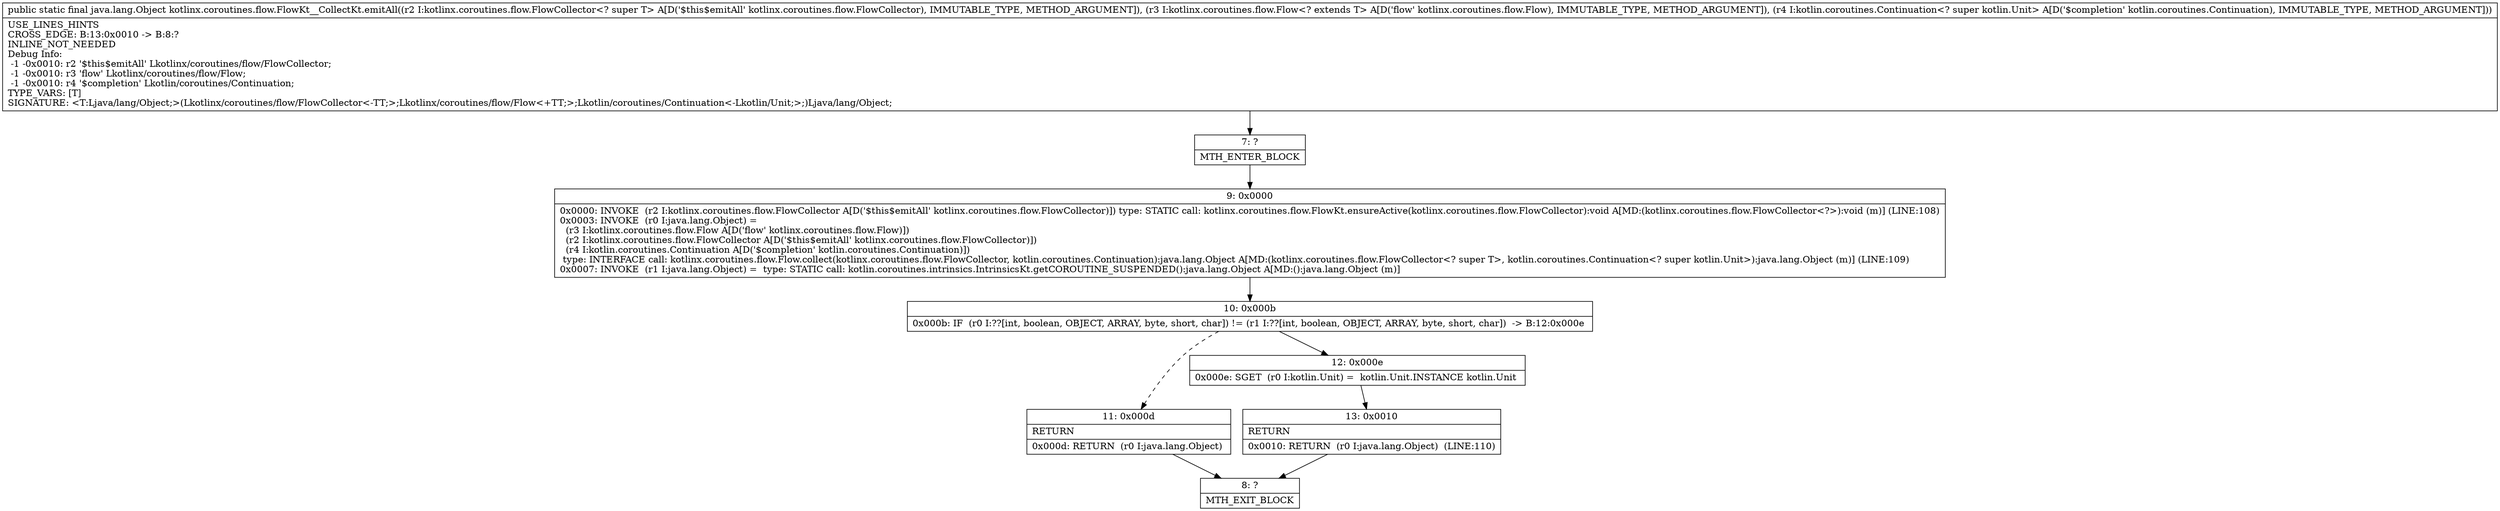 digraph "CFG forkotlinx.coroutines.flow.FlowKt__CollectKt.emitAll(Lkotlinx\/coroutines\/flow\/FlowCollector;Lkotlinx\/coroutines\/flow\/Flow;Lkotlin\/coroutines\/Continuation;)Ljava\/lang\/Object;" {
Node_7 [shape=record,label="{7\:\ ?|MTH_ENTER_BLOCK\l}"];
Node_9 [shape=record,label="{9\:\ 0x0000|0x0000: INVOKE  (r2 I:kotlinx.coroutines.flow.FlowCollector A[D('$this$emitAll' kotlinx.coroutines.flow.FlowCollector)]) type: STATIC call: kotlinx.coroutines.flow.FlowKt.ensureActive(kotlinx.coroutines.flow.FlowCollector):void A[MD:(kotlinx.coroutines.flow.FlowCollector\<?\>):void (m)] (LINE:108)\l0x0003: INVOKE  (r0 I:java.lang.Object) = \l  (r3 I:kotlinx.coroutines.flow.Flow A[D('flow' kotlinx.coroutines.flow.Flow)])\l  (r2 I:kotlinx.coroutines.flow.FlowCollector A[D('$this$emitAll' kotlinx.coroutines.flow.FlowCollector)])\l  (r4 I:kotlin.coroutines.Continuation A[D('$completion' kotlin.coroutines.Continuation)])\l type: INTERFACE call: kotlinx.coroutines.flow.Flow.collect(kotlinx.coroutines.flow.FlowCollector, kotlin.coroutines.Continuation):java.lang.Object A[MD:(kotlinx.coroutines.flow.FlowCollector\<? super T\>, kotlin.coroutines.Continuation\<? super kotlin.Unit\>):java.lang.Object (m)] (LINE:109)\l0x0007: INVOKE  (r1 I:java.lang.Object) =  type: STATIC call: kotlin.coroutines.intrinsics.IntrinsicsKt.getCOROUTINE_SUSPENDED():java.lang.Object A[MD:():java.lang.Object (m)]\l}"];
Node_10 [shape=record,label="{10\:\ 0x000b|0x000b: IF  (r0 I:??[int, boolean, OBJECT, ARRAY, byte, short, char]) != (r1 I:??[int, boolean, OBJECT, ARRAY, byte, short, char])  \-\> B:12:0x000e \l}"];
Node_11 [shape=record,label="{11\:\ 0x000d|RETURN\l|0x000d: RETURN  (r0 I:java.lang.Object) \l}"];
Node_8 [shape=record,label="{8\:\ ?|MTH_EXIT_BLOCK\l}"];
Node_12 [shape=record,label="{12\:\ 0x000e|0x000e: SGET  (r0 I:kotlin.Unit) =  kotlin.Unit.INSTANCE kotlin.Unit \l}"];
Node_13 [shape=record,label="{13\:\ 0x0010|RETURN\l|0x0010: RETURN  (r0 I:java.lang.Object)  (LINE:110)\l}"];
MethodNode[shape=record,label="{public static final java.lang.Object kotlinx.coroutines.flow.FlowKt__CollectKt.emitAll((r2 I:kotlinx.coroutines.flow.FlowCollector\<? super T\> A[D('$this$emitAll' kotlinx.coroutines.flow.FlowCollector), IMMUTABLE_TYPE, METHOD_ARGUMENT]), (r3 I:kotlinx.coroutines.flow.Flow\<? extends T\> A[D('flow' kotlinx.coroutines.flow.Flow), IMMUTABLE_TYPE, METHOD_ARGUMENT]), (r4 I:kotlin.coroutines.Continuation\<? super kotlin.Unit\> A[D('$completion' kotlin.coroutines.Continuation), IMMUTABLE_TYPE, METHOD_ARGUMENT]))  | USE_LINES_HINTS\lCROSS_EDGE: B:13:0x0010 \-\> B:8:?\lINLINE_NOT_NEEDED\lDebug Info:\l  \-1 \-0x0010: r2 '$this$emitAll' Lkotlinx\/coroutines\/flow\/FlowCollector;\l  \-1 \-0x0010: r3 'flow' Lkotlinx\/coroutines\/flow\/Flow;\l  \-1 \-0x0010: r4 '$completion' Lkotlin\/coroutines\/Continuation;\lTYPE_VARS: [T]\lSIGNATURE: \<T:Ljava\/lang\/Object;\>(Lkotlinx\/coroutines\/flow\/FlowCollector\<\-TT;\>;Lkotlinx\/coroutines\/flow\/Flow\<+TT;\>;Lkotlin\/coroutines\/Continuation\<\-Lkotlin\/Unit;\>;)Ljava\/lang\/Object;\l}"];
MethodNode -> Node_7;Node_7 -> Node_9;
Node_9 -> Node_10;
Node_10 -> Node_11[style=dashed];
Node_10 -> Node_12;
Node_11 -> Node_8;
Node_12 -> Node_13;
Node_13 -> Node_8;
}

